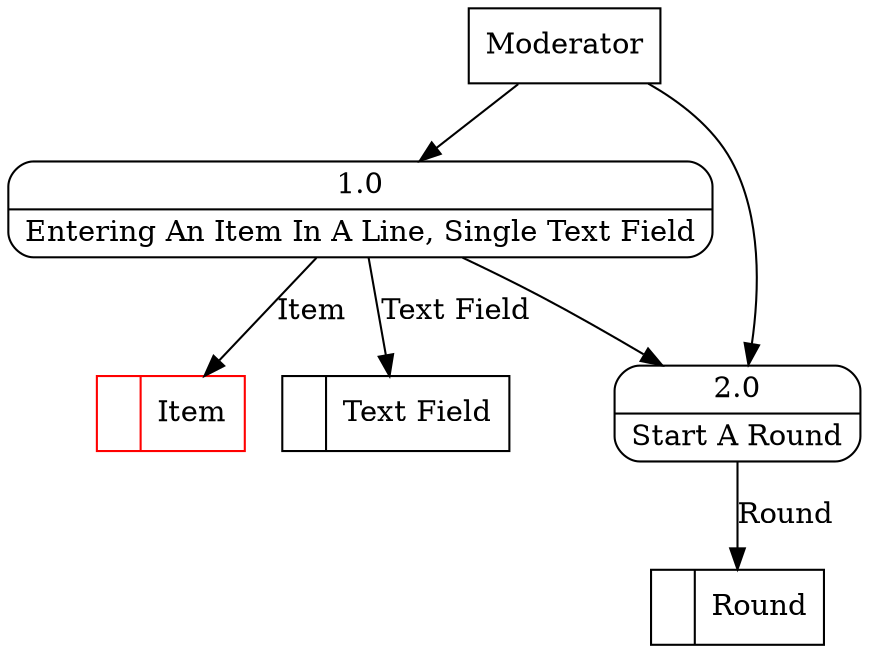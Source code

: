 digraph dfd2{ 
node[shape=record]
200 [label="<f0>  |<f1> Round " ];
201 [label="<f0>  |<f1> Item " color=red];
202 [label="<f0>  |<f1> Text Field " ];
203 [label="Moderator" shape=box];
204 [label="{<f0> 1.0|<f1> Entering An Item In A Line, Single Text Field }" shape=Mrecord];
205 [label="{<f0> 2.0|<f1> Start A Round }" shape=Mrecord];
203 -> 204
203 -> 205
204 -> 205
204 -> 201 [label="Item"]
204 -> 202 [label="Text Field"]
205 -> 200 [label="Round"]
}
